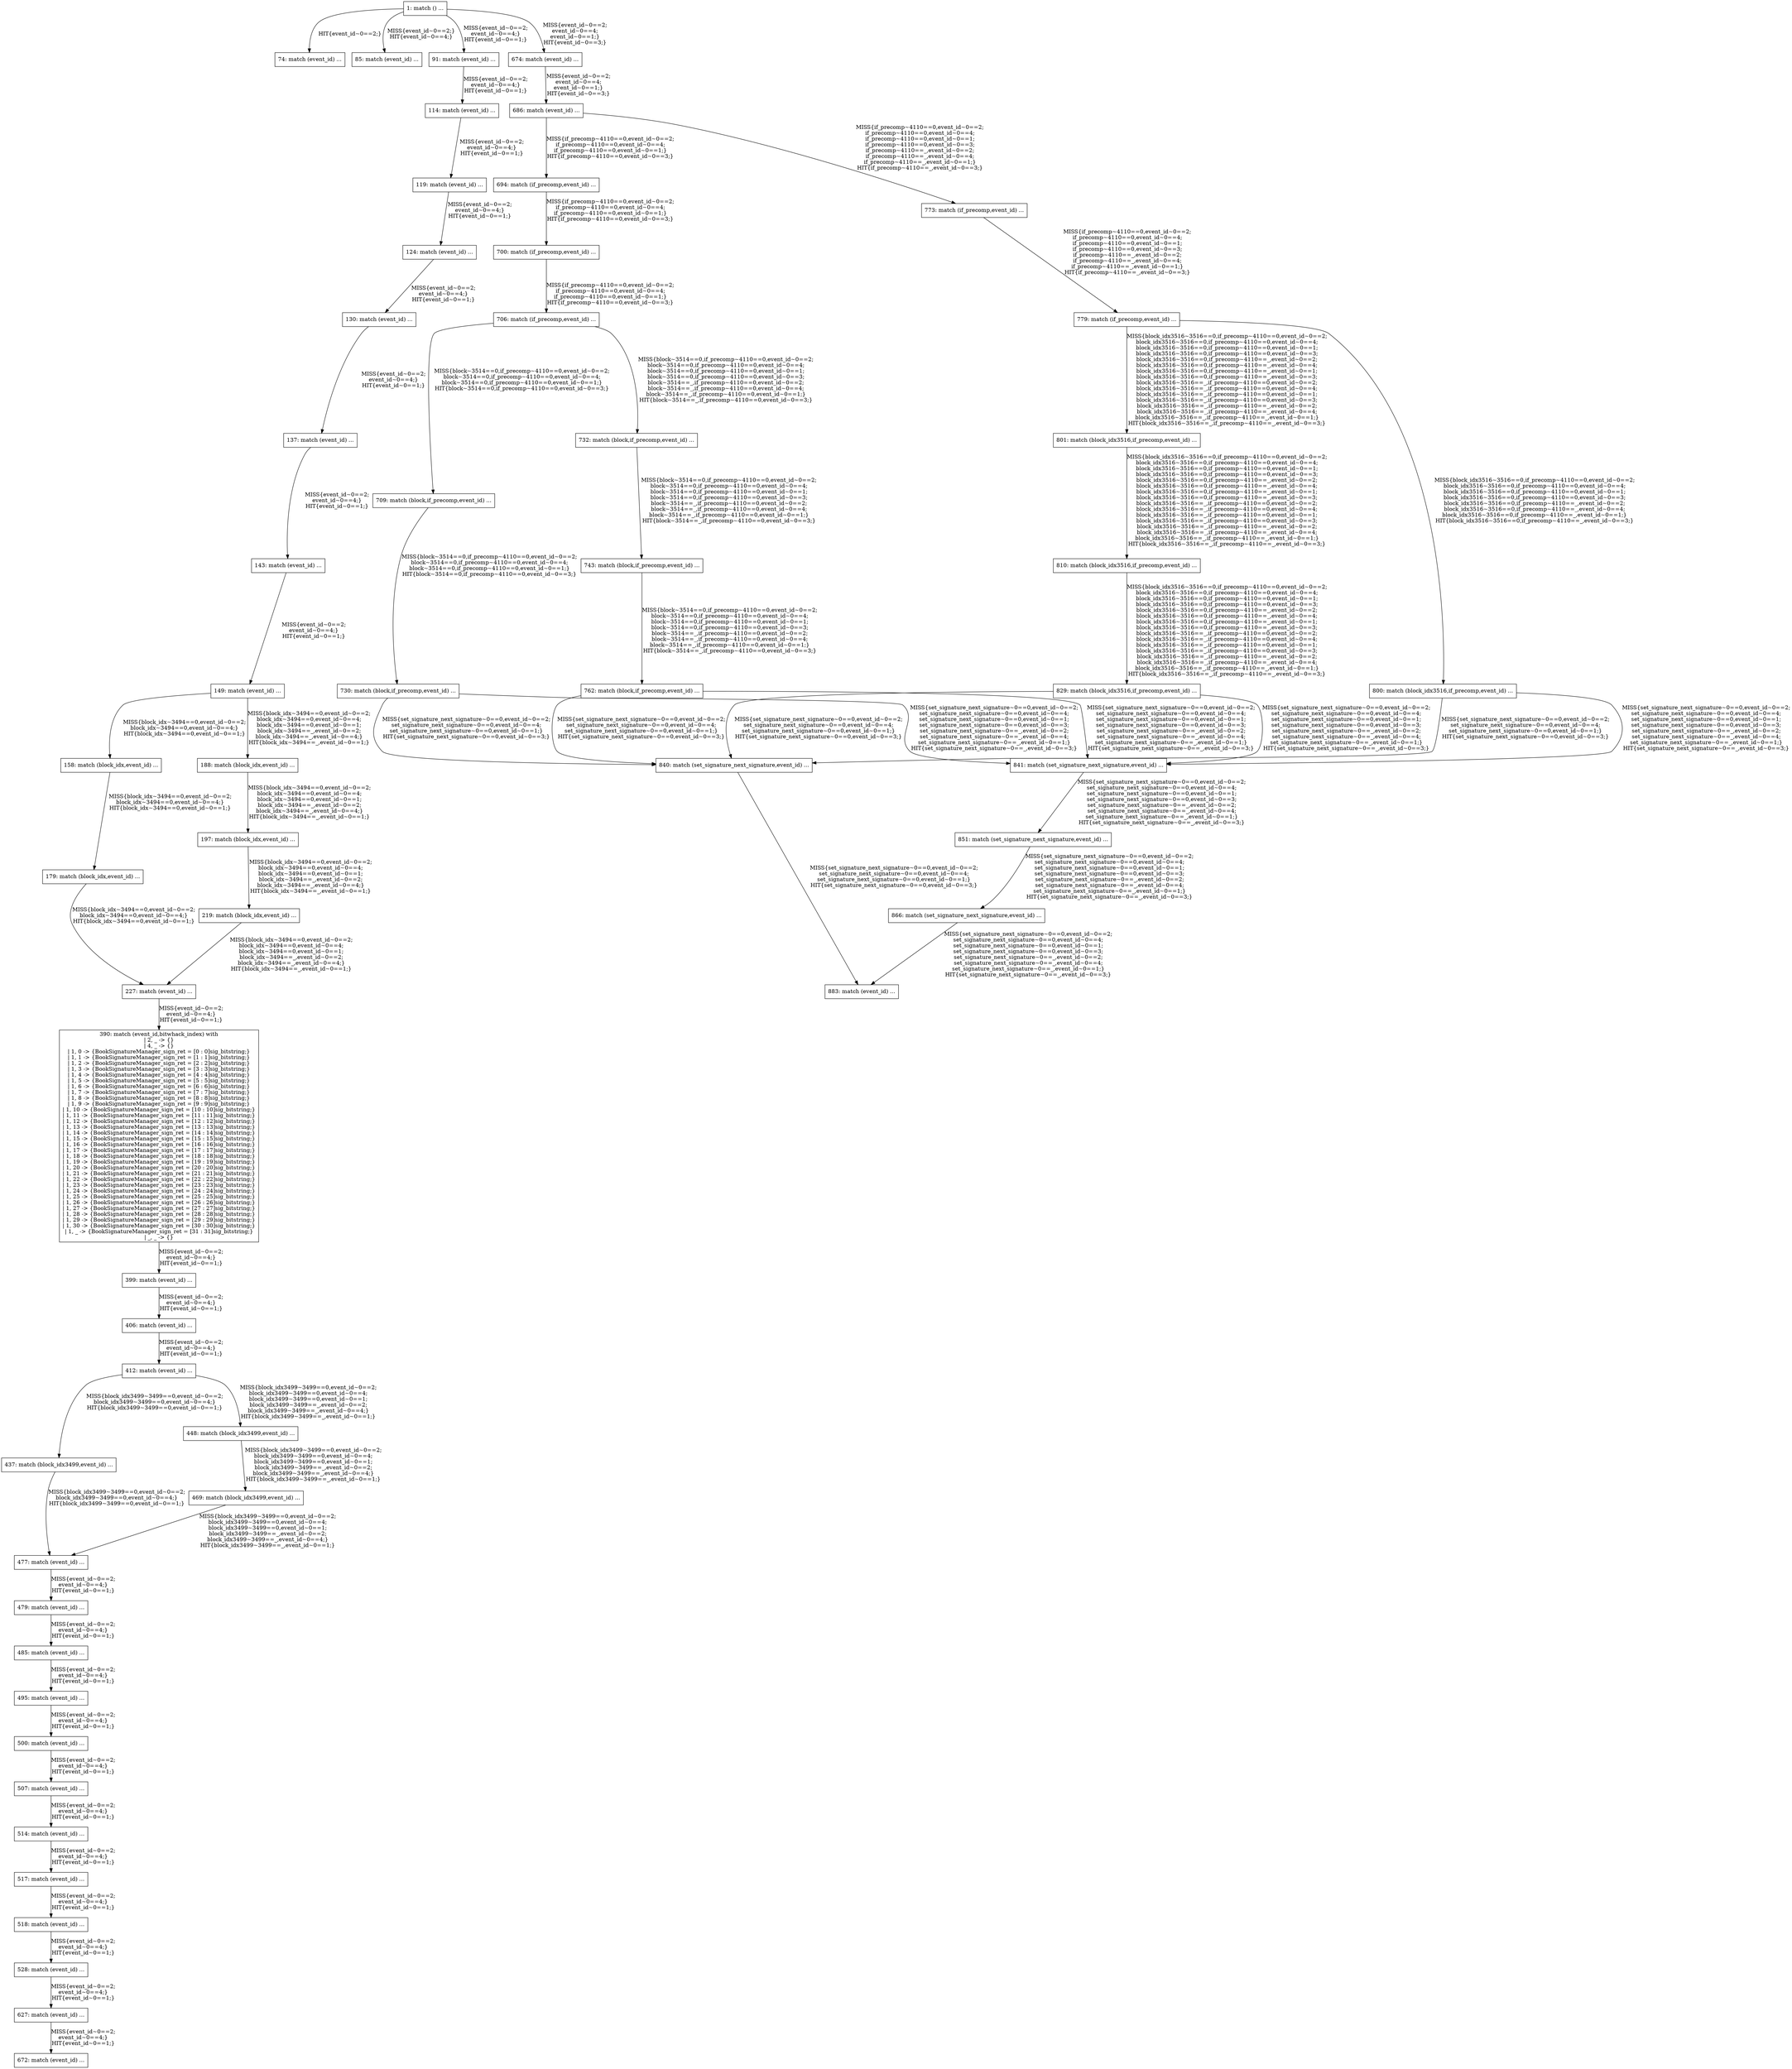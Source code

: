 digraph G {
  "1: match () ...
" [shape=box, ];
  "74: match (event_id) ...
" [shape=box, ];
  "85: match (event_id) ...
" [shape=box, ];
  "91: match (event_id) ...
" [shape=box, ];
  "114: match (event_id) ...
" [shape=box, ];
  "119: match (event_id) ...
" [shape=box, ];
  "124: match (event_id) ...
" [shape=box, ];
  "130: match (event_id) ...
" [shape=box, ];
  "137: match (event_id) ...
" [shape=box, ];
  "143: match (event_id) ...
" [shape=box, ];
  "149: match (event_id) ...
" [shape=box, ];
  "158: match (block_idx,event_id) ...
" [shape=box, ];
  "179: match (block_idx,event_id) ...
" [shape=box, ];
  "188: match (block_idx,event_id) ...
" [shape=box, ];
  "197: match (block_idx,event_id) ...
" [shape=box, ];
  "219: match (block_idx,event_id) ...
" [shape=box, ];
  "227: match (event_id) ...
" [shape=box, ];
  "390: match (event_id,bitwhack_index) with
| 2, _ -> {}
| 4, _ -> {}
| 1, 0 -> {BookSignatureManager_sign_ret = [0 : 0]sig_bitstring;}
| 1, 1 -> {BookSignatureManager_sign_ret = [1 : 1]sig_bitstring;}
| 1, 2 -> {BookSignatureManager_sign_ret = [2 : 2]sig_bitstring;}
| 1, 3 -> {BookSignatureManager_sign_ret = [3 : 3]sig_bitstring;}
| 1, 4 -> {BookSignatureManager_sign_ret = [4 : 4]sig_bitstring;}
| 1, 5 -> {BookSignatureManager_sign_ret = [5 : 5]sig_bitstring;}
| 1, 6 -> {BookSignatureManager_sign_ret = [6 : 6]sig_bitstring;}
| 1, 7 -> {BookSignatureManager_sign_ret = [7 : 7]sig_bitstring;}
| 1, 8 -> {BookSignatureManager_sign_ret = [8 : 8]sig_bitstring;}
| 1, 9 -> {BookSignatureManager_sign_ret = [9 : 9]sig_bitstring;}
| 1, 10 -> {BookSignatureManager_sign_ret = [10 : 10]sig_bitstring;}
| 1, 11 -> {BookSignatureManager_sign_ret = [11 : 11]sig_bitstring;}
| 1, 12 -> {BookSignatureManager_sign_ret = [12 : 12]sig_bitstring;}
| 1, 13 -> {BookSignatureManager_sign_ret = [13 : 13]sig_bitstring;}
| 1, 14 -> {BookSignatureManager_sign_ret = [14 : 14]sig_bitstring;}
| 1, 15 -> {BookSignatureManager_sign_ret = [15 : 15]sig_bitstring;}
| 1, 16 -> {BookSignatureManager_sign_ret = [16 : 16]sig_bitstring;}
| 1, 17 -> {BookSignatureManager_sign_ret = [17 : 17]sig_bitstring;}
| 1, 18 -> {BookSignatureManager_sign_ret = [18 : 18]sig_bitstring;}
| 1, 19 -> {BookSignatureManager_sign_ret = [19 : 19]sig_bitstring;}
| 1, 20 -> {BookSignatureManager_sign_ret = [20 : 20]sig_bitstring;}
| 1, 21 -> {BookSignatureManager_sign_ret = [21 : 21]sig_bitstring;}
| 1, 22 -> {BookSignatureManager_sign_ret = [22 : 22]sig_bitstring;}
| 1, 23 -> {BookSignatureManager_sign_ret = [23 : 23]sig_bitstring;}
| 1, 24 -> {BookSignatureManager_sign_ret = [24 : 24]sig_bitstring;}
| 1, 25 -> {BookSignatureManager_sign_ret = [25 : 25]sig_bitstring;}
| 1, 26 -> {BookSignatureManager_sign_ret = [26 : 26]sig_bitstring;}
| 1, 27 -> {BookSignatureManager_sign_ret = [27 : 27]sig_bitstring;}
| 1, 28 -> {BookSignatureManager_sign_ret = [28 : 28]sig_bitstring;}
| 1, 29 -> {BookSignatureManager_sign_ret = [29 : 29]sig_bitstring;}
| 1, 30 -> {BookSignatureManager_sign_ret = [30 : 30]sig_bitstring;}
| 1, _ -> {BookSignatureManager_sign_ret = [31 : 31]sig_bitstring;}
| _, _ -> {}" [
  shape=box, ];
  "399: match (event_id) ...
" [shape=box, ];
  "406: match (event_id) ...
" [shape=box, ];
  "412: match (event_id) ...
" [shape=box, ];
  "437: match (block_idx3499,event_id) ...
" [shape=box, ];
  "448: match (block_idx3499,event_id) ...
" [shape=box, ];
  "469: match (block_idx3499,event_id) ...
" [shape=box, ];
  "477: match (event_id) ...
" [shape=box, ];
  "479: match (event_id) ...
" [shape=box, ];
  "485: match (event_id) ...
" [shape=box, ];
  "495: match (event_id) ...
" [shape=box, ];
  "500: match (event_id) ...
" [shape=box, ];
  "507: match (event_id) ...
" [shape=box, ];
  "514: match (event_id) ...
" [shape=box, ];
  "517: match (event_id) ...
" [shape=box, ];
  "518: match (event_id) ...
" [shape=box, ];
  "528: match (event_id) ...
" [shape=box, ];
  "627: match (event_id) ...
" [shape=box, ];
  "672: match (event_id) ...
" [shape=box, ];
  "674: match (event_id) ...
" [shape=box, ];
  "686: match (event_id) ...
" [shape=box, ];
  "694: match (if_precomp,event_id) ...
" [shape=box, ];
  "700: match (if_precomp,event_id) ...
" [shape=box, ];
  "706: match (if_precomp,event_id) ...
" [shape=box, ];
  "709: match (block,if_precomp,event_id) ...
" [shape=box, ];
  "730: match (block,if_precomp,event_id) ...
" [shape=box, ];
  "732: match (block,if_precomp,event_id) ...
" [shape=box, ];
  "743: match (block,if_precomp,event_id) ...
" [shape=box, ];
  "762: match (block,if_precomp,event_id) ...
" [shape=box, ];
  "773: match (if_precomp,event_id) ...
" [shape=box, ];
  "779: match (if_precomp,event_id) ...
" [shape=box, ];
  "800: match (block_idx3516,if_precomp,event_id) ...
" [shape=box, ];
  "801: match (block_idx3516,if_precomp,event_id) ...
" [shape=box, ];
  "810: match (block_idx3516,if_precomp,event_id) ...
" [shape=box, ];
  "829: match (block_idx3516,if_precomp,event_id) ...
" [shape=box, ];
  "840: match (set_signature_next_signature,event_id) ...
" [shape=box, ];
  "841: match (set_signature_next_signature,event_id) ...
" [shape=box, ];
  "851: match (set_signature_next_signature,event_id) ...
" [shape=box, ];
  "866: match (set_signature_next_signature,event_id) ...
" [shape=box, ];
  "883: match (event_id) ...
" [shape=box, ];
  
  
  "1: match () ...
" -> "74: match (event_id) ...
" [label="HIT{event_id~0==2;}",
                                                     ];
  "1: match () ...
" -> "85: match (event_id) ...
" [label="MISS{event_id~0==2;}
HIT{event_id~0==4;}",
                                                     ];
  "1: match () ...
" -> "91: match (event_id) ...
" [label="MISS{event_id~0==2;
event_id~0==4;}
HIT{event_id~0==1;}",
                                                     ];
  "1: match () ...
" -> "674: match (event_id) ...
" [label="MISS{event_id~0==2;
event_id~0==4;
event_id~0==1;}
HIT{event_id~0==3;}",
                                                      ];
  "91: match (event_id) ...
" -> "114: match (event_id) ...
" [label="MISS{event_id~0==2;
event_id~0==4;}
HIT{event_id~0==1;}",
                                                               ];
  "114: match (event_id) ...
" -> "119: match (event_id) ...
" [label="MISS{event_id~0==2;
event_id~0==4;}
HIT{event_id~0==1;}",
                                                                ];
  "119: match (event_id) ...
" -> "124: match (event_id) ...
" [label="MISS{event_id~0==2;
event_id~0==4;}
HIT{event_id~0==1;}",
                                                                ];
  "124: match (event_id) ...
" -> "130: match (event_id) ...
" [label="MISS{event_id~0==2;
event_id~0==4;}
HIT{event_id~0==1;}",
                                                                ];
  "130: match (event_id) ...
" -> "137: match (event_id) ...
" [label="MISS{event_id~0==2;
event_id~0==4;}
HIT{event_id~0==1;}",
                                                                ];
  "137: match (event_id) ...
" -> "143: match (event_id) ...
" [label="MISS{event_id~0==2;
event_id~0==4;}
HIT{event_id~0==1;}",
                                                                ];
  "143: match (event_id) ...
" -> "149: match (event_id) ...
" [label="MISS{event_id~0==2;
event_id~0==4;}
HIT{event_id~0==1;}",
                                                                ];
  "149: match (event_id) ...
" -> "158: match (block_idx,event_id) ...
" [
  label="MISS{block_idx~3494==0,event_id~0==2;
block_idx~3494==0,event_id~0==4;}
HIT{block_idx~3494==0,event_id~0==1;}",
  ];
  "149: match (event_id) ...
" -> "188: match (block_idx,event_id) ...
" [
  label="MISS{block_idx~3494==0,event_id~0==2;
block_idx~3494==0,event_id~0==4;
block_idx~3494==0,event_id~0==1;
block_idx~3494==_,event_id~0==2;
block_idx~3494==_,event_id~0==4;}
HIT{block_idx~3494==_,event_id~0==1;}",
  ];
  "158: match (block_idx,event_id) ...
" -> "179: match (block_idx,event_id) ...
" [
  label="MISS{block_idx~3494==0,event_id~0==2;
block_idx~3494==0,event_id~0==4;}
HIT{block_idx~3494==0,event_id~0==1;}",
  ];
  "179: match (block_idx,event_id) ...
" -> "227: match (event_id) ...
" [
  label="MISS{block_idx~3494==0,event_id~0==2;
block_idx~3494==0,event_id~0==4;}
HIT{block_idx~3494==0,event_id~0==1;}",
  ];
  "188: match (block_idx,event_id) ...
" -> "197: match (block_idx,event_id) ...
" [
  label="MISS{block_idx~3494==0,event_id~0==2;
block_idx~3494==0,event_id~0==4;
block_idx~3494==0,event_id~0==1;
block_idx~3494==_,event_id~0==2;
block_idx~3494==_,event_id~0==4;}
HIT{block_idx~3494==_,event_id~0==1;}",
  ];
  "197: match (block_idx,event_id) ...
" -> "219: match (block_idx,event_id) ...
" [
  label="MISS{block_idx~3494==0,event_id~0==2;
block_idx~3494==0,event_id~0==4;
block_idx~3494==0,event_id~0==1;
block_idx~3494==_,event_id~0==2;
block_idx~3494==_,event_id~0==4;}
HIT{block_idx~3494==_,event_id~0==1;}",
  ];
  "219: match (block_idx,event_id) ...
" -> "227: match (event_id) ...
" [
  label="MISS{block_idx~3494==0,event_id~0==2;
block_idx~3494==0,event_id~0==4;
block_idx~3494==0,event_id~0==1;
block_idx~3494==_,event_id~0==2;
block_idx~3494==_,event_id~0==4;}
HIT{block_idx~3494==_,event_id~0==1;}",
  ];
  "227: match (event_id) ...
" -> "390: match (event_id,bitwhack_index) with
| 2, _ -> {}
| 4, _ -> {}
| 1, 0 -> {BookSignatureManager_sign_ret = [0 : 0]sig_bitstring;}
| 1, 1 -> {BookSignatureManager_sign_ret = [1 : 1]sig_bitstring;}
| 1, 2 -> {BookSignatureManager_sign_ret = [2 : 2]sig_bitstring;}
| 1, 3 -> {BookSignatureManager_sign_ret = [3 : 3]sig_bitstring;}
| 1, 4 -> {BookSignatureManager_sign_ret = [4 : 4]sig_bitstring;}
| 1, 5 -> {BookSignatureManager_sign_ret = [5 : 5]sig_bitstring;}
| 1, 6 -> {BookSignatureManager_sign_ret = [6 : 6]sig_bitstring;}
| 1, 7 -> {BookSignatureManager_sign_ret = [7 : 7]sig_bitstring;}
| 1, 8 -> {BookSignatureManager_sign_ret = [8 : 8]sig_bitstring;}
| 1, 9 -> {BookSignatureManager_sign_ret = [9 : 9]sig_bitstring;}
| 1, 10 -> {BookSignatureManager_sign_ret = [10 : 10]sig_bitstring;}
| 1, 11 -> {BookSignatureManager_sign_ret = [11 : 11]sig_bitstring;}
| 1, 12 -> {BookSignatureManager_sign_ret = [12 : 12]sig_bitstring;}
| 1, 13 -> {BookSignatureManager_sign_ret = [13 : 13]sig_bitstring;}
| 1, 14 -> {BookSignatureManager_sign_ret = [14 : 14]sig_bitstring;}
| 1, 15 -> {BookSignatureManager_sign_ret = [15 : 15]sig_bitstring;}
| 1, 16 -> {BookSignatureManager_sign_ret = [16 : 16]sig_bitstring;}
| 1, 17 -> {BookSignatureManager_sign_ret = [17 : 17]sig_bitstring;}
| 1, 18 -> {BookSignatureManager_sign_ret = [18 : 18]sig_bitstring;}
| 1, 19 -> {BookSignatureManager_sign_ret = [19 : 19]sig_bitstring;}
| 1, 20 -> {BookSignatureManager_sign_ret = [20 : 20]sig_bitstring;}
| 1, 21 -> {BookSignatureManager_sign_ret = [21 : 21]sig_bitstring;}
| 1, 22 -> {BookSignatureManager_sign_ret = [22 : 22]sig_bitstring;}
| 1, 23 -> {BookSignatureManager_sign_ret = [23 : 23]sig_bitstring;}
| 1, 24 -> {BookSignatureManager_sign_ret = [24 : 24]sig_bitstring;}
| 1, 25 -> {BookSignatureManager_sign_ret = [25 : 25]sig_bitstring;}
| 1, 26 -> {BookSignatureManager_sign_ret = [26 : 26]sig_bitstring;}
| 1, 27 -> {BookSignatureManager_sign_ret = [27 : 27]sig_bitstring;}
| 1, 28 -> {BookSignatureManager_sign_ret = [28 : 28]sig_bitstring;}
| 1, 29 -> {BookSignatureManager_sign_ret = [29 : 29]sig_bitstring;}
| 1, 30 -> {BookSignatureManager_sign_ret = [30 : 30]sig_bitstring;}
| 1, _ -> {BookSignatureManager_sign_ret = [31 : 31]sig_bitstring;}
| _, _ -> {}" [
  label="MISS{event_id~0==2;
event_id~0==4;}
HIT{event_id~0==1;}", ];
  "390: match (event_id,bitwhack_index) with
| 2, _ -> {}
| 4, _ -> {}
| 1, 0 -> {BookSignatureManager_sign_ret = [0 : 0]sig_bitstring;}
| 1, 1 -> {BookSignatureManager_sign_ret = [1 : 1]sig_bitstring;}
| 1, 2 -> {BookSignatureManager_sign_ret = [2 : 2]sig_bitstring;}
| 1, 3 -> {BookSignatureManager_sign_ret = [3 : 3]sig_bitstring;}
| 1, 4 -> {BookSignatureManager_sign_ret = [4 : 4]sig_bitstring;}
| 1, 5 -> {BookSignatureManager_sign_ret = [5 : 5]sig_bitstring;}
| 1, 6 -> {BookSignatureManager_sign_ret = [6 : 6]sig_bitstring;}
| 1, 7 -> {BookSignatureManager_sign_ret = [7 : 7]sig_bitstring;}
| 1, 8 -> {BookSignatureManager_sign_ret = [8 : 8]sig_bitstring;}
| 1, 9 -> {BookSignatureManager_sign_ret = [9 : 9]sig_bitstring;}
| 1, 10 -> {BookSignatureManager_sign_ret = [10 : 10]sig_bitstring;}
| 1, 11 -> {BookSignatureManager_sign_ret = [11 : 11]sig_bitstring;}
| 1, 12 -> {BookSignatureManager_sign_ret = [12 : 12]sig_bitstring;}
| 1, 13 -> {BookSignatureManager_sign_ret = [13 : 13]sig_bitstring;}
| 1, 14 -> {BookSignatureManager_sign_ret = [14 : 14]sig_bitstring;}
| 1, 15 -> {BookSignatureManager_sign_ret = [15 : 15]sig_bitstring;}
| 1, 16 -> {BookSignatureManager_sign_ret = [16 : 16]sig_bitstring;}
| 1, 17 -> {BookSignatureManager_sign_ret = [17 : 17]sig_bitstring;}
| 1, 18 -> {BookSignatureManager_sign_ret = [18 : 18]sig_bitstring;}
| 1, 19 -> {BookSignatureManager_sign_ret = [19 : 19]sig_bitstring;}
| 1, 20 -> {BookSignatureManager_sign_ret = [20 : 20]sig_bitstring;}
| 1, 21 -> {BookSignatureManager_sign_ret = [21 : 21]sig_bitstring;}
| 1, 22 -> {BookSignatureManager_sign_ret = [22 : 22]sig_bitstring;}
| 1, 23 -> {BookSignatureManager_sign_ret = [23 : 23]sig_bitstring;}
| 1, 24 -> {BookSignatureManager_sign_ret = [24 : 24]sig_bitstring;}
| 1, 25 -> {BookSignatureManager_sign_ret = [25 : 25]sig_bitstring;}
| 1, 26 -> {BookSignatureManager_sign_ret = [26 : 26]sig_bitstring;}
| 1, 27 -> {BookSignatureManager_sign_ret = [27 : 27]sig_bitstring;}
| 1, 28 -> {BookSignatureManager_sign_ret = [28 : 28]sig_bitstring;}
| 1, 29 -> {BookSignatureManager_sign_ret = [29 : 29]sig_bitstring;}
| 1, 30 -> {BookSignatureManager_sign_ret = [30 : 30]sig_bitstring;}
| 1, _ -> {BookSignatureManager_sign_ret = [31 : 31]sig_bitstring;}
| _, _ -> {}" -> "399: match (event_id) ...
" [
  label="MISS{event_id~0==2;
event_id~0==4;}
HIT{event_id~0==1;}", ];
  "399: match (event_id) ...
" -> "406: match (event_id) ...
" [label="MISS{event_id~0==2;
event_id~0==4;}
HIT{event_id~0==1;}",
                                                                ];
  "406: match (event_id) ...
" -> "412: match (event_id) ...
" [label="MISS{event_id~0==2;
event_id~0==4;}
HIT{event_id~0==1;}",
                                                                ];
  "412: match (event_id) ...
" -> "437: match (block_idx3499,event_id) ...
" [
  label="MISS{block_idx3499~3499==0,event_id~0==2;
block_idx3499~3499==0,event_id~0==4;}
HIT{block_idx3499~3499==0,event_id~0==1;}",
  ];
  "412: match (event_id) ...
" -> "448: match (block_idx3499,event_id) ...
" [
  label="MISS{block_idx3499~3499==0,event_id~0==2;
block_idx3499~3499==0,event_id~0==4;
block_idx3499~3499==0,event_id~0==1;
block_idx3499~3499==_,event_id~0==2;
block_idx3499~3499==_,event_id~0==4;}
HIT{block_idx3499~3499==_,event_id~0==1;}",
  ];
  "437: match (block_idx3499,event_id) ...
" -> "477: match (event_id) ...
" [
  label="MISS{block_idx3499~3499==0,event_id~0==2;
block_idx3499~3499==0,event_id~0==4;}
HIT{block_idx3499~3499==0,event_id~0==1;}",
  ];
  "448: match (block_idx3499,event_id) ...
" -> "469: match (block_idx3499,event_id) ...
" [
  label="MISS{block_idx3499~3499==0,event_id~0==2;
block_idx3499~3499==0,event_id~0==4;
block_idx3499~3499==0,event_id~0==1;
block_idx3499~3499==_,event_id~0==2;
block_idx3499~3499==_,event_id~0==4;}
HIT{block_idx3499~3499==_,event_id~0==1;}",
  ];
  "469: match (block_idx3499,event_id) ...
" -> "477: match (event_id) ...
" [
  label="MISS{block_idx3499~3499==0,event_id~0==2;
block_idx3499~3499==0,event_id~0==4;
block_idx3499~3499==0,event_id~0==1;
block_idx3499~3499==_,event_id~0==2;
block_idx3499~3499==_,event_id~0==4;}
HIT{block_idx3499~3499==_,event_id~0==1;}",
  ];
  "477: match (event_id) ...
" -> "479: match (event_id) ...
" [label="MISS{event_id~0==2;
event_id~0==4;}
HIT{event_id~0==1;}",
                                                                ];
  "479: match (event_id) ...
" -> "485: match (event_id) ...
" [label="MISS{event_id~0==2;
event_id~0==4;}
HIT{event_id~0==1;}",
                                                                ];
  "485: match (event_id) ...
" -> "495: match (event_id) ...
" [label="MISS{event_id~0==2;
event_id~0==4;}
HIT{event_id~0==1;}",
                                                                ];
  "495: match (event_id) ...
" -> "500: match (event_id) ...
" [label="MISS{event_id~0==2;
event_id~0==4;}
HIT{event_id~0==1;}",
                                                                ];
  "500: match (event_id) ...
" -> "507: match (event_id) ...
" [label="MISS{event_id~0==2;
event_id~0==4;}
HIT{event_id~0==1;}",
                                                                ];
  "507: match (event_id) ...
" -> "514: match (event_id) ...
" [label="MISS{event_id~0==2;
event_id~0==4;}
HIT{event_id~0==1;}",
                                                                ];
  "514: match (event_id) ...
" -> "517: match (event_id) ...
" [label="MISS{event_id~0==2;
event_id~0==4;}
HIT{event_id~0==1;}",
                                                                ];
  "517: match (event_id) ...
" -> "518: match (event_id) ...
" [label="MISS{event_id~0==2;
event_id~0==4;}
HIT{event_id~0==1;}",
                                                                ];
  "518: match (event_id) ...
" -> "528: match (event_id) ...
" [label="MISS{event_id~0==2;
event_id~0==4;}
HIT{event_id~0==1;}",
                                                                ];
  "528: match (event_id) ...
" -> "627: match (event_id) ...
" [label="MISS{event_id~0==2;
event_id~0==4;}
HIT{event_id~0==1;}",
                                                                ];
  "627: match (event_id) ...
" -> "672: match (event_id) ...
" [label="MISS{event_id~0==2;
event_id~0==4;}
HIT{event_id~0==1;}",
                                                                ];
  "674: match (event_id) ...
" -> "686: match (event_id) ...
" [label="MISS{event_id~0==2;
event_id~0==4;
event_id~0==1;}
HIT{event_id~0==3;}",
                                                                ];
  "686: match (event_id) ...
" -> "694: match (if_precomp,event_id) ...
" [
  label="MISS{if_precomp~4110==0,event_id~0==2;
if_precomp~4110==0,event_id~0==4;
if_precomp~4110==0,event_id~0==1;}
HIT{if_precomp~4110==0,event_id~0==3;}",
  ];
  "686: match (event_id) ...
" -> "773: match (if_precomp,event_id) ...
" [
  label="MISS{if_precomp~4110==0,event_id~0==2;
if_precomp~4110==0,event_id~0==4;
if_precomp~4110==0,event_id~0==1;
if_precomp~4110==0,event_id~0==3;
if_precomp~4110==_,event_id~0==2;
if_precomp~4110==_,event_id~0==4;
if_precomp~4110==_,event_id~0==1;}
HIT{if_precomp~4110==_,event_id~0==3;}",
  ];
  "694: match (if_precomp,event_id) ...
" -> "700: match (if_precomp,event_id) ...
" [
  label="MISS{if_precomp~4110==0,event_id~0==2;
if_precomp~4110==0,event_id~0==4;
if_precomp~4110==0,event_id~0==1;}
HIT{if_precomp~4110==0,event_id~0==3;}",
  ];
  "700: match (if_precomp,event_id) ...
" -> "706: match (if_precomp,event_id) ...
" [
  label="MISS{if_precomp~4110==0,event_id~0==2;
if_precomp~4110==0,event_id~0==4;
if_precomp~4110==0,event_id~0==1;}
HIT{if_precomp~4110==0,event_id~0==3;}",
  ];
  "706: match (if_precomp,event_id) ...
" -> "709: match (block,if_precomp,event_id) ...
" [
  label="MISS{block~3514==0,if_precomp~4110==0,event_id~0==2;
block~3514==0,if_precomp~4110==0,event_id~0==4;
block~3514==0,if_precomp~4110==0,event_id~0==1;}
HIT{block~3514==0,if_precomp~4110==0,event_id~0==3;}",
  ];
  "706: match (if_precomp,event_id) ...
" -> "732: match (block,if_precomp,event_id) ...
" [
  label="MISS{block~3514==0,if_precomp~4110==0,event_id~0==2;
block~3514==0,if_precomp~4110==0,event_id~0==4;
block~3514==0,if_precomp~4110==0,event_id~0==1;
block~3514==0,if_precomp~4110==0,event_id~0==3;
block~3514==_,if_precomp~4110==0,event_id~0==2;
block~3514==_,if_precomp~4110==0,event_id~0==4;
block~3514==_,if_precomp~4110==0,event_id~0==1;}
HIT{block~3514==_,if_precomp~4110==0,event_id~0==3;}",
  ];
  "709: match (block,if_precomp,event_id) ...
" -> "730: match (block,if_precomp,event_id) ...
" [
  label="MISS{block~3514==0,if_precomp~4110==0,event_id~0==2;
block~3514==0,if_precomp~4110==0,event_id~0==4;
block~3514==0,if_precomp~4110==0,event_id~0==1;}
HIT{block~3514==0,if_precomp~4110==0,event_id~0==3;}",
  ];
  "730: match (block,if_precomp,event_id) ...
" -> "840: match (set_signature_next_signature,event_id) ...
" [
  label="MISS{set_signature_next_signature~0==0,event_id~0==2;
set_signature_next_signature~0==0,event_id~0==4;
set_signature_next_signature~0==0,event_id~0==1;}
HIT{set_signature_next_signature~0==0,event_id~0==3;}",
  ];
  "730: match (block,if_precomp,event_id) ...
" -> "841: match (set_signature_next_signature,event_id) ...
" [
  label="MISS{set_signature_next_signature~0==0,event_id~0==2;
set_signature_next_signature~0==0,event_id~0==4;
set_signature_next_signature~0==0,event_id~0==1;
set_signature_next_signature~0==0,event_id~0==3;
set_signature_next_signature~0==_,event_id~0==2;
set_signature_next_signature~0==_,event_id~0==4;
set_signature_next_signature~0==_,event_id~0==1;}
HIT{set_signature_next_signature~0==_,event_id~0==3;}",
  ];
  "732: match (block,if_precomp,event_id) ...
" -> "743: match (block,if_precomp,event_id) ...
" [
  label="MISS{block~3514==0,if_precomp~4110==0,event_id~0==2;
block~3514==0,if_precomp~4110==0,event_id~0==4;
block~3514==0,if_precomp~4110==0,event_id~0==1;
block~3514==0,if_precomp~4110==0,event_id~0==3;
block~3514==_,if_precomp~4110==0,event_id~0==2;
block~3514==_,if_precomp~4110==0,event_id~0==4;
block~3514==_,if_precomp~4110==0,event_id~0==1;}
HIT{block~3514==_,if_precomp~4110==0,event_id~0==3;}",
  ];
  "743: match (block,if_precomp,event_id) ...
" -> "762: match (block,if_precomp,event_id) ...
" [
  label="MISS{block~3514==0,if_precomp~4110==0,event_id~0==2;
block~3514==0,if_precomp~4110==0,event_id~0==4;
block~3514==0,if_precomp~4110==0,event_id~0==1;
block~3514==0,if_precomp~4110==0,event_id~0==3;
block~3514==_,if_precomp~4110==0,event_id~0==2;
block~3514==_,if_precomp~4110==0,event_id~0==4;
block~3514==_,if_precomp~4110==0,event_id~0==1;}
HIT{block~3514==_,if_precomp~4110==0,event_id~0==3;}",
  ];
  "762: match (block,if_precomp,event_id) ...
" -> "840: match (set_signature_next_signature,event_id) ...
" [
  label="MISS{set_signature_next_signature~0==0,event_id~0==2;
set_signature_next_signature~0==0,event_id~0==4;
set_signature_next_signature~0==0,event_id~0==1;}
HIT{set_signature_next_signature~0==0,event_id~0==3;}",
  ];
  "762: match (block,if_precomp,event_id) ...
" -> "841: match (set_signature_next_signature,event_id) ...
" [
  label="MISS{set_signature_next_signature~0==0,event_id~0==2;
set_signature_next_signature~0==0,event_id~0==4;
set_signature_next_signature~0==0,event_id~0==1;
set_signature_next_signature~0==0,event_id~0==3;
set_signature_next_signature~0==_,event_id~0==2;
set_signature_next_signature~0==_,event_id~0==4;
set_signature_next_signature~0==_,event_id~0==1;}
HIT{set_signature_next_signature~0==_,event_id~0==3;}",
  ];
  "773: match (if_precomp,event_id) ...
" -> "779: match (if_precomp,event_id) ...
" [
  label="MISS{if_precomp~4110==0,event_id~0==2;
if_precomp~4110==0,event_id~0==4;
if_precomp~4110==0,event_id~0==1;
if_precomp~4110==0,event_id~0==3;
if_precomp~4110==_,event_id~0==2;
if_precomp~4110==_,event_id~0==4;
if_precomp~4110==_,event_id~0==1;}
HIT{if_precomp~4110==_,event_id~0==3;}",
  ];
  "779: match (if_precomp,event_id) ...
" -> "800: match (block_idx3516,if_precomp,event_id) ...
" [
  label="MISS{block_idx3516~3516==0,if_precomp~4110==0,event_id~0==2;
block_idx3516~3516==0,if_precomp~4110==0,event_id~0==4;
block_idx3516~3516==0,if_precomp~4110==0,event_id~0==1;
block_idx3516~3516==0,if_precomp~4110==0,event_id~0==3;
block_idx3516~3516==0,if_precomp~4110==_,event_id~0==2;
block_idx3516~3516==0,if_precomp~4110==_,event_id~0==4;
block_idx3516~3516==0,if_precomp~4110==_,event_id~0==1;}
HIT{block_idx3516~3516==0,if_precomp~4110==_,event_id~0==3;}",
  ];
  "779: match (if_precomp,event_id) ...
" -> "801: match (block_idx3516,if_precomp,event_id) ...
" [
  label="MISS{block_idx3516~3516==0,if_precomp~4110==0,event_id~0==2;
block_idx3516~3516==0,if_precomp~4110==0,event_id~0==4;
block_idx3516~3516==0,if_precomp~4110==0,event_id~0==1;
block_idx3516~3516==0,if_precomp~4110==0,event_id~0==3;
block_idx3516~3516==0,if_precomp~4110==_,event_id~0==2;
block_idx3516~3516==0,if_precomp~4110==_,event_id~0==4;
block_idx3516~3516==0,if_precomp~4110==_,event_id~0==1;
block_idx3516~3516==0,if_precomp~4110==_,event_id~0==3;
block_idx3516~3516==_,if_precomp~4110==0,event_id~0==2;
block_idx3516~3516==_,if_precomp~4110==0,event_id~0==4;
block_idx3516~3516==_,if_precomp~4110==0,event_id~0==1;
block_idx3516~3516==_,if_precomp~4110==0,event_id~0==3;
block_idx3516~3516==_,if_precomp~4110==_,event_id~0==2;
block_idx3516~3516==_,if_precomp~4110==_,event_id~0==4;
block_idx3516~3516==_,if_precomp~4110==_,event_id~0==1;}
HIT{block_idx3516~3516==_,if_precomp~4110==_,event_id~0==3;}",
  ];
  "800: match (block_idx3516,if_precomp,event_id) ...
" -> "840: match (set_signature_next_signature,event_id) ...
" [
  label="MISS{set_signature_next_signature~0==0,event_id~0==2;
set_signature_next_signature~0==0,event_id~0==4;
set_signature_next_signature~0==0,event_id~0==1;}
HIT{set_signature_next_signature~0==0,event_id~0==3;}",
  ];
  "800: match (block_idx3516,if_precomp,event_id) ...
" -> "841: match (set_signature_next_signature,event_id) ...
" [
  label="MISS{set_signature_next_signature~0==0,event_id~0==2;
set_signature_next_signature~0==0,event_id~0==4;
set_signature_next_signature~0==0,event_id~0==1;
set_signature_next_signature~0==0,event_id~0==3;
set_signature_next_signature~0==_,event_id~0==2;
set_signature_next_signature~0==_,event_id~0==4;
set_signature_next_signature~0==_,event_id~0==1;}
HIT{set_signature_next_signature~0==_,event_id~0==3;}",
  ];
  "801: match (block_idx3516,if_precomp,event_id) ...
" -> "810: match (block_idx3516,if_precomp,event_id) ...
" [
  label="MISS{block_idx3516~3516==0,if_precomp~4110==0,event_id~0==2;
block_idx3516~3516==0,if_precomp~4110==0,event_id~0==4;
block_idx3516~3516==0,if_precomp~4110==0,event_id~0==1;
block_idx3516~3516==0,if_precomp~4110==0,event_id~0==3;
block_idx3516~3516==0,if_precomp~4110==_,event_id~0==2;
block_idx3516~3516==0,if_precomp~4110==_,event_id~0==4;
block_idx3516~3516==0,if_precomp~4110==_,event_id~0==1;
block_idx3516~3516==0,if_precomp~4110==_,event_id~0==3;
block_idx3516~3516==_,if_precomp~4110==0,event_id~0==2;
block_idx3516~3516==_,if_precomp~4110==0,event_id~0==4;
block_idx3516~3516==_,if_precomp~4110==0,event_id~0==1;
block_idx3516~3516==_,if_precomp~4110==0,event_id~0==3;
block_idx3516~3516==_,if_precomp~4110==_,event_id~0==2;
block_idx3516~3516==_,if_precomp~4110==_,event_id~0==4;
block_idx3516~3516==_,if_precomp~4110==_,event_id~0==1;}
HIT{block_idx3516~3516==_,if_precomp~4110==_,event_id~0==3;}",
  ];
  "810: match (block_idx3516,if_precomp,event_id) ...
" -> "829: match (block_idx3516,if_precomp,event_id) ...
" [
  label="MISS{block_idx3516~3516==0,if_precomp~4110==0,event_id~0==2;
block_idx3516~3516==0,if_precomp~4110==0,event_id~0==4;
block_idx3516~3516==0,if_precomp~4110==0,event_id~0==1;
block_idx3516~3516==0,if_precomp~4110==0,event_id~0==3;
block_idx3516~3516==0,if_precomp~4110==_,event_id~0==2;
block_idx3516~3516==0,if_precomp~4110==_,event_id~0==4;
block_idx3516~3516==0,if_precomp~4110==_,event_id~0==1;
block_idx3516~3516==0,if_precomp~4110==_,event_id~0==3;
block_idx3516~3516==_,if_precomp~4110==0,event_id~0==2;
block_idx3516~3516==_,if_precomp~4110==0,event_id~0==4;
block_idx3516~3516==_,if_precomp~4110==0,event_id~0==1;
block_idx3516~3516==_,if_precomp~4110==0,event_id~0==3;
block_idx3516~3516==_,if_precomp~4110==_,event_id~0==2;
block_idx3516~3516==_,if_precomp~4110==_,event_id~0==4;
block_idx3516~3516==_,if_precomp~4110==_,event_id~0==1;}
HIT{block_idx3516~3516==_,if_precomp~4110==_,event_id~0==3;}",
  ];
  "829: match (block_idx3516,if_precomp,event_id) ...
" -> "840: match (set_signature_next_signature,event_id) ...
" [
  label="MISS{set_signature_next_signature~0==0,event_id~0==2;
set_signature_next_signature~0==0,event_id~0==4;
set_signature_next_signature~0==0,event_id~0==1;}
HIT{set_signature_next_signature~0==0,event_id~0==3;}",
  ];
  "829: match (block_idx3516,if_precomp,event_id) ...
" -> "841: match (set_signature_next_signature,event_id) ...
" [
  label="MISS{set_signature_next_signature~0==0,event_id~0==2;
set_signature_next_signature~0==0,event_id~0==4;
set_signature_next_signature~0==0,event_id~0==1;
set_signature_next_signature~0==0,event_id~0==3;
set_signature_next_signature~0==_,event_id~0==2;
set_signature_next_signature~0==_,event_id~0==4;
set_signature_next_signature~0==_,event_id~0==1;}
HIT{set_signature_next_signature~0==_,event_id~0==3;}",
  ];
  "840: match (set_signature_next_signature,event_id) ...
" -> "883: match (event_id) ...
" [
  label="MISS{set_signature_next_signature~0==0,event_id~0==2;
set_signature_next_signature~0==0,event_id~0==4;
set_signature_next_signature~0==0,event_id~0==1;}
HIT{set_signature_next_signature~0==0,event_id~0==3;}",
  ];
  "841: match (set_signature_next_signature,event_id) ...
" -> "851: match (set_signature_next_signature,event_id) ...
" [
  label="MISS{set_signature_next_signature~0==0,event_id~0==2;
set_signature_next_signature~0==0,event_id~0==4;
set_signature_next_signature~0==0,event_id~0==1;
set_signature_next_signature~0==0,event_id~0==3;
set_signature_next_signature~0==_,event_id~0==2;
set_signature_next_signature~0==_,event_id~0==4;
set_signature_next_signature~0==_,event_id~0==1;}
HIT{set_signature_next_signature~0==_,event_id~0==3;}",
  ];
  "851: match (set_signature_next_signature,event_id) ...
" -> "866: match (set_signature_next_signature,event_id) ...
" [
  label="MISS{set_signature_next_signature~0==0,event_id~0==2;
set_signature_next_signature~0==0,event_id~0==4;
set_signature_next_signature~0==0,event_id~0==1;
set_signature_next_signature~0==0,event_id~0==3;
set_signature_next_signature~0==_,event_id~0==2;
set_signature_next_signature~0==_,event_id~0==4;
set_signature_next_signature~0==_,event_id~0==1;}
HIT{set_signature_next_signature~0==_,event_id~0==3;}",
  ];
  "866: match (set_signature_next_signature,event_id) ...
" -> "883: match (event_id) ...
" [
  label="MISS{set_signature_next_signature~0==0,event_id~0==2;
set_signature_next_signature~0==0,event_id~0==4;
set_signature_next_signature~0==0,event_id~0==1;
set_signature_next_signature~0==0,event_id~0==3;
set_signature_next_signature~0==_,event_id~0==2;
set_signature_next_signature~0==_,event_id~0==4;
set_signature_next_signature~0==_,event_id~0==1;}
HIT{set_signature_next_signature~0==_,event_id~0==3;}",
  ];
  
  }